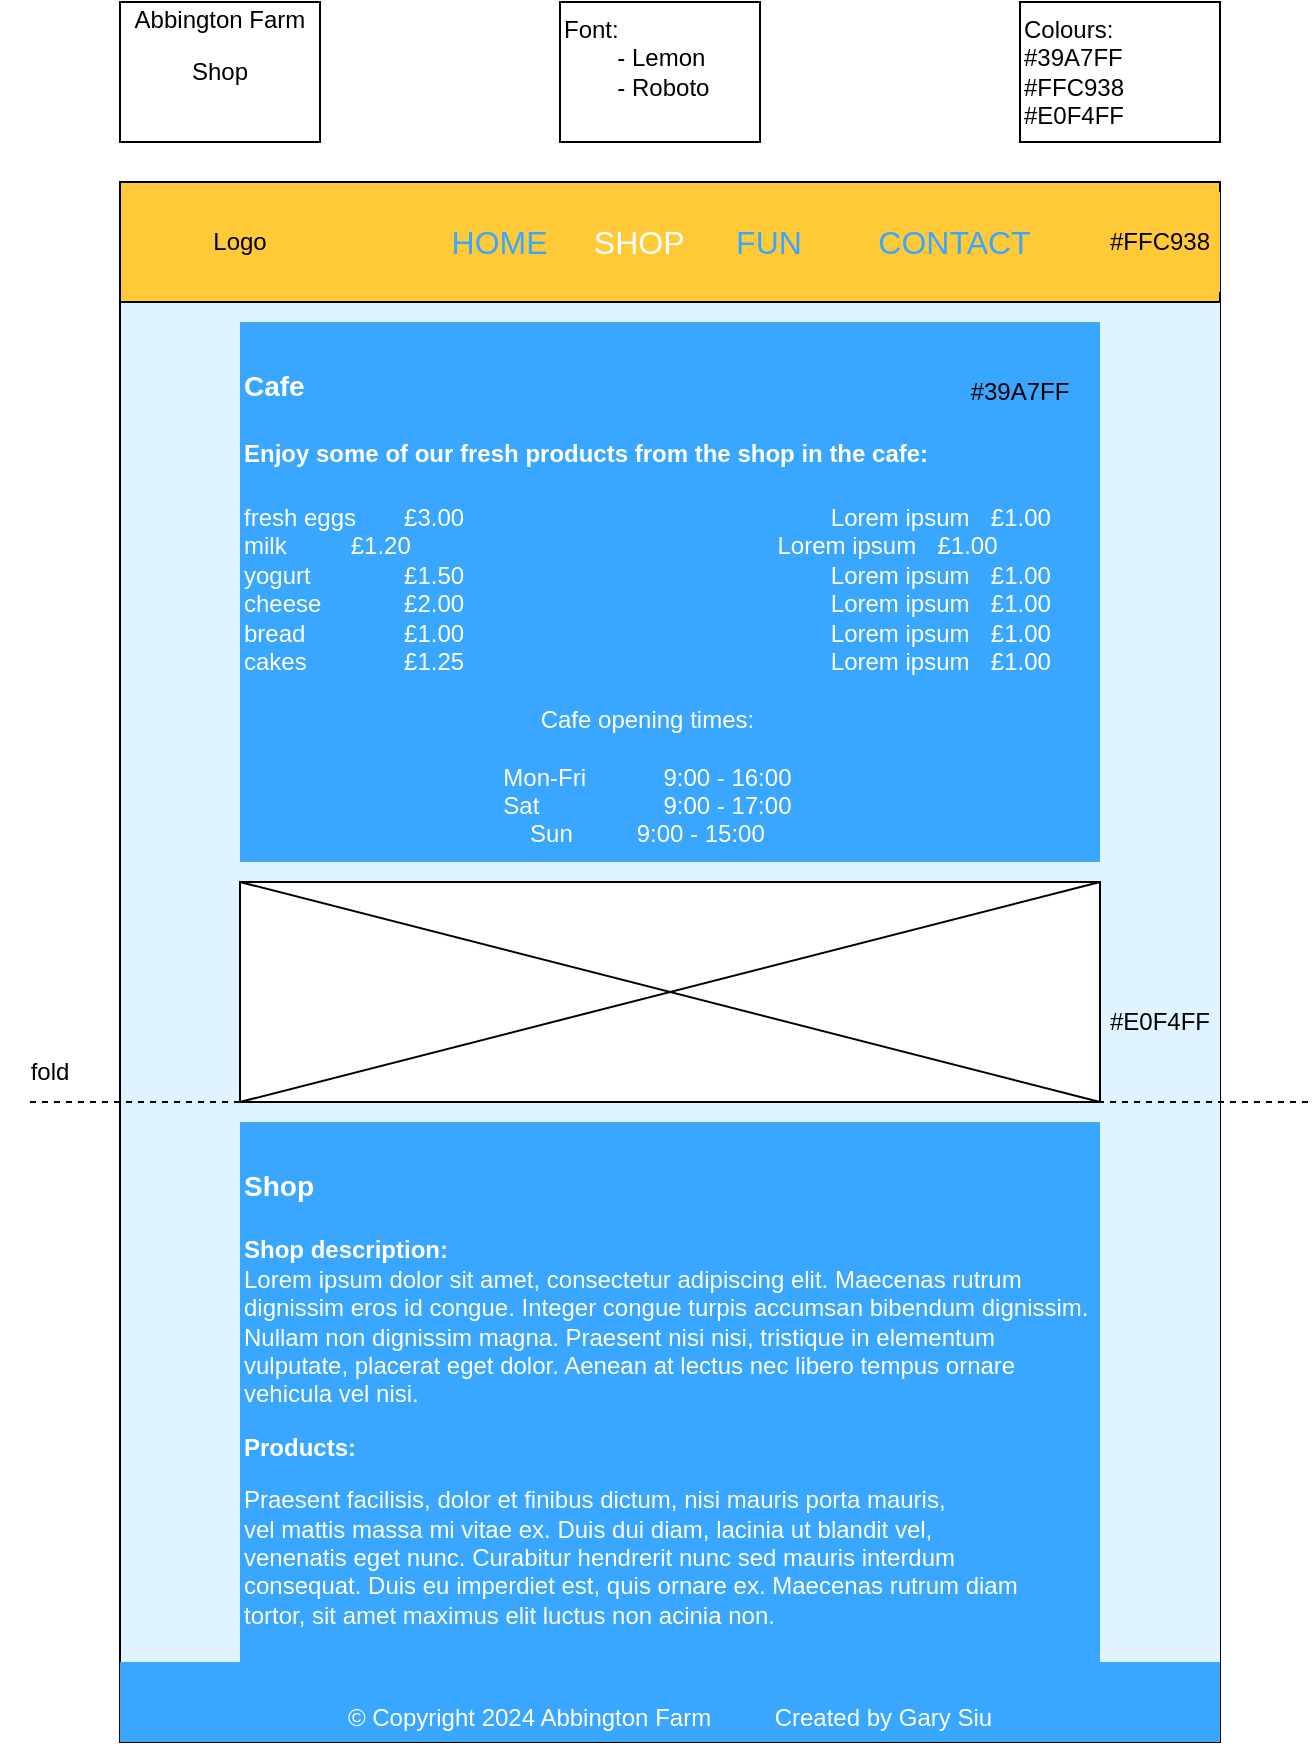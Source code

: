 <mxfile version="23.1.6" type="device">
  <diagram name="Page-1" id="TmDt9XGM6VzQtZlpyaEq">
    <mxGraphModel dx="617" dy="1153" grid="1" gridSize="10" guides="1" tooltips="1" connect="1" arrows="1" fold="1" page="1" pageScale="1" pageWidth="827" pageHeight="1169" math="0" shadow="0">
      <root>
        <mxCell id="0" />
        <mxCell id="1" parent="0" />
        <mxCell id="0ws95KaB-2t9atwoKgnw-23" value="" style="rounded=0;whiteSpace=wrap;html=1;fillColor=#E0F4FF;" parent="1" vertex="1">
          <mxGeometry x="100" y="220" width="550" height="720" as="geometry" />
        </mxCell>
        <mxCell id="0ws95KaB-2t9atwoKgnw-8" value="#E0F4FF" style="rounded=0;whiteSpace=wrap;html=1;strokeColor=none;fillColor=#E0F4FF;" parent="1" vertex="1">
          <mxGeometry x="590" y="220" width="60" height="720" as="geometry" />
        </mxCell>
        <mxCell id="0ws95KaB-2t9atwoKgnw-9" value="&lt;div align=&quot;left&quot; style=&quot;font-size: 16px;&quot;&gt;&lt;font color=&quot;#39a7ff&quot; style=&quot;font-size: 16px;&quot;&gt;&lt;span style=&quot;white-space: pre;&quot;&gt;&#x9;&lt;/span&gt;&lt;span style=&quot;white-space: pre;&quot;&gt;&#x9;HOME&lt;/span&gt;&lt;/font&gt;&lt;font color=&quot;#39a7ff&quot; style=&quot;font-size: 16px;&quot;&gt; &lt;span style=&quot;white-space: pre;&quot;&gt;&#x9;&lt;/span&gt;&lt;/font&gt;&lt;font color=&quot;#ffffff&quot;&gt;SHOP&lt;/font&gt;&lt;font color=&quot;#ffffff&quot; style=&quot;font-size: 16px;&quot;&gt; &lt;span style=&quot;white-space: pre;&quot;&gt;&#x9;&lt;/span&gt;&lt;/font&gt;&lt;font color=&quot;#39a7ff&quot;&gt;FUN&lt;/font&gt;&lt;font color=&quot;#39a7ff&quot; style=&quot;font-size: 16px;&quot;&gt; &lt;span style=&quot;white-space: pre;&quot;&gt;&#x9;CONTACT&lt;/span&gt;&lt;br style=&quot;font-size: 16px;&quot;&gt;&lt;/font&gt;&lt;/div&gt;" style="rounded=0;whiteSpace=wrap;html=1;fillColor=#FFC938;fontSize=16;fontColor=#416D19;" parent="1" vertex="1">
          <mxGeometry x="100" y="160" width="550" height="60" as="geometry" />
        </mxCell>
        <mxCell id="0ws95KaB-2t9atwoKgnw-10" value="Logo" style="rounded=0;whiteSpace=wrap;html=1;strokeColor=none;fillColor=none;" parent="1" vertex="1">
          <mxGeometry x="100" y="160" width="120" height="60" as="geometry" />
        </mxCell>
        <mxCell id="0ws95KaB-2t9atwoKgnw-19" value="&lt;font color=&quot;#ffffff&quot; size=&quot;1&quot;&gt;&lt;b style=&quot;font-size: 14px;&quot;&gt;&lt;br&gt;Cafe&lt;br&gt;&lt;br&gt;&lt;/b&gt;&lt;/font&gt;&lt;font color=&quot;#ffffff&quot;&gt;&lt;b&gt;Enjoy some of our fresh products from the shop in the cafe:&lt;/b&gt;&lt;font size=&quot;1&quot;&gt;&lt;b style=&quot;font-size: 14px;&quot;&gt;&lt;br&gt;&lt;br&gt;&lt;/b&gt;&lt;/font&gt;fresh eggs&lt;span style=&quot;white-space: pre;&quot;&gt;&#x9;&lt;/span&gt;£3.00&lt;span style=&quot;white-space: pre;&quot;&gt;&#x9;&lt;/span&gt;&lt;span style=&quot;white-space: pre;&quot;&gt;&#x9;&lt;/span&gt;&lt;span style=&quot;white-space: pre;&quot;&gt;&#x9;&lt;/span&gt;&lt;span style=&quot;white-space: pre;&quot;&gt;&#x9;&lt;/span&gt;&lt;span style=&quot;white-space: pre;&quot;&gt;&#x9;&lt;/span&gt;&lt;span style=&quot;white-space: pre;&quot;&gt;&#x9;&lt;/span&gt;&lt;span style=&quot;white-space: pre;&quot;&gt;&#x9;&lt;/span&gt;Lorem ipsum&lt;span style=&quot;white-space: pre;&quot;&gt;&#x9;&lt;/span&gt;£1.00 &lt;br&gt;milk&lt;span style=&quot;white-space: pre;&quot;&gt;&#x9;&lt;/span&gt;&lt;span style=&quot;white-space: pre;&quot;&gt;&#x9;&lt;/span&gt;£1.20&lt;span style=&quot;white-space: pre;&quot;&gt;&#x9;&lt;/span&gt;&lt;span style=&quot;white-space: pre;&quot;&gt;&#x9;&lt;/span&gt;&lt;span style=&quot;white-space: pre;&quot;&gt;&#x9;&lt;/span&gt;&lt;span style=&quot;white-space: pre;&quot;&gt;&#x9;&lt;/span&gt;&lt;span style=&quot;white-space: pre;&quot;&gt;&#x9;&lt;/span&gt;&lt;span style=&quot;white-space: pre;&quot;&gt;&#x9;&lt;/span&gt;&lt;span style=&quot;white-space: pre;&quot;&gt;&#x9;Lorem ipsum&lt;span style=&quot;white-space: pre;&quot;&gt;&#x9;&lt;/span&gt;£1.00&lt;/span&gt;&lt;br&gt;yogurt&lt;span style=&quot;white-space: pre;&quot;&gt;&#x9;&lt;/span&gt;&lt;span style=&quot;white-space: pre;&quot;&gt;&#x9;&lt;/span&gt;£1.50&lt;span style=&quot;white-space: pre;&quot;&gt;&#x9;&lt;/span&gt;&lt;span style=&quot;white-space: pre;&quot;&gt;&#x9;&lt;/span&gt;&lt;span style=&quot;white-space: pre;&quot;&gt;&#x9;&lt;/span&gt;&lt;span style=&quot;white-space: pre;&quot;&gt;&#x9;&lt;/span&gt;&lt;span style=&quot;white-space: pre;&quot;&gt;&#x9;&lt;/span&gt;&lt;span style=&quot;white-space: pre;&quot;&gt;&#x9;&lt;/span&gt;&lt;span style=&quot;white-space: pre;&quot;&gt;&#x9;&lt;/span&gt;Lorem ipsum&lt;span style=&quot;white-space: pre;&quot;&gt;&#x9;&lt;/span&gt;£1.00&lt;br&gt;cheese&lt;span style=&quot;white-space: pre;&quot;&gt;&#x9;&lt;/span&gt;&lt;span style=&quot;white-space: pre;&quot;&gt;&#x9;&lt;/span&gt;£2.00&lt;span style=&quot;white-space: pre;&quot;&gt;&#x9;&lt;/span&gt;&lt;span style=&quot;white-space: pre;&quot;&gt;&#x9;&lt;/span&gt;&lt;span style=&quot;white-space: pre;&quot;&gt;&#x9;&lt;/span&gt;&lt;span style=&quot;white-space: pre;&quot;&gt;&#x9;&lt;/span&gt;&lt;span style=&quot;white-space: pre;&quot;&gt;&#x9;&lt;/span&gt;&lt;span style=&quot;white-space: pre;&quot;&gt;&#x9;&lt;/span&gt;&lt;span style=&quot;white-space: pre;&quot;&gt;&#x9;&lt;/span&gt;Lorem ipsum&lt;span style=&quot;white-space: pre;&quot;&gt;&#x9;&lt;/span&gt;£1.00&lt;br&gt;bread&lt;span style=&quot;white-space: pre;&quot;&gt;&#x9;&lt;/span&gt;&lt;span style=&quot;white-space: pre;&quot;&gt;&#x9;&lt;/span&gt;£1.00&lt;span style=&quot;white-space: pre;&quot;&gt;&#x9;&lt;/span&gt;&lt;span style=&quot;white-space: pre;&quot;&gt;&#x9;&lt;/span&gt;&lt;span style=&quot;white-space: pre;&quot;&gt;&#x9;&lt;/span&gt;&lt;span style=&quot;white-space: pre;&quot;&gt;&#x9;&lt;/span&gt;&lt;span style=&quot;white-space: pre;&quot;&gt;&#x9;&lt;/span&gt;&lt;span style=&quot;white-space: pre;&quot;&gt;&#x9;&lt;/span&gt;&lt;span style=&quot;white-space: pre;&quot;&gt;&#x9;&lt;/span&gt;Lorem ipsum&lt;span style=&quot;white-space: pre;&quot;&gt;&#x9;&lt;/span&gt;£1.00&lt;br&gt;cakes&lt;span style=&quot;white-space: pre;&quot;&gt;&#x9;&lt;/span&gt;&lt;span style=&quot;white-space: pre;&quot;&gt;&#x9;&lt;/span&gt;£1.25&lt;span style=&quot;white-space: pre;&quot;&gt;&#x9;&lt;/span&gt;&lt;span style=&quot;white-space: pre;&quot;&gt;&#x9;&lt;/span&gt;&lt;span style=&quot;white-space: pre;&quot;&gt;&#x9;&lt;/span&gt;&lt;span style=&quot;white-space: pre;&quot;&gt;&#x9;&lt;/span&gt;&lt;span style=&quot;white-space: pre;&quot;&gt;&#x9;&lt;/span&gt;&lt;span style=&quot;white-space: pre;&quot;&gt;&#x9;&lt;/span&gt;&lt;span style=&quot;white-space: pre;&quot;&gt;&#x9;&lt;/span&gt;Lorem ipsum&lt;span style=&quot;white-space: pre;&quot;&gt;&#x9;&lt;/span&gt;£1.00&lt;br&gt;&lt;br&gt;&lt;/font&gt;&lt;div align=&quot;center&quot;&gt;&lt;font color=&quot;#ffffff&quot;&gt;Cafe opening times:&lt;br&gt;&lt;br&gt;Mon-Fri&lt;span style=&quot;white-space: pre;&quot;&gt;&#x9;&lt;/span&gt;&lt;span style=&quot;white-space: pre;&quot;&gt;&#x9;&lt;/span&gt;9:00 - 16:00&lt;br&gt;Sat&lt;span style=&quot;white-space: pre;&quot;&gt;&#x9;&lt;/span&gt;&lt;span style=&quot;white-space: pre;&quot;&gt;&#x9;&lt;/span&gt;&lt;span style=&quot;white-space: pre;&quot;&gt;&#x9;&lt;/span&gt;9:00 - 17:00&lt;br&gt;Sun&lt;span style=&quot;white-space: pre;&quot;&gt;&#x9;&lt;/span&gt;&lt;span style=&quot;white-space: pre;&quot;&gt;&#x9;&lt;/span&gt;9:00 - 15:00&lt;br&gt;&lt;/font&gt;&lt;/div&gt;&lt;font color=&quot;#ffffff&quot;&gt;&lt;br&gt;&lt;/font&gt;&lt;div&gt;&lt;font color=&quot;#ffffff&quot;&gt;&lt;br&gt;&lt;/font&gt;&lt;/div&gt;" style="rounded=0;whiteSpace=wrap;html=1;verticalAlign=top;align=left;fillColor=#39A7FF;strokeColor=none;" parent="1" vertex="1">
          <mxGeometry x="160" y="230" width="430" height="270" as="geometry" />
        </mxCell>
        <mxCell id="0ws95KaB-2t9atwoKgnw-25" value="#FFC938" style="rounded=0;whiteSpace=wrap;html=1;fillColor=#FFC938;strokeColor=none;" parent="1" vertex="1">
          <mxGeometry x="590" y="165" width="60" height="50" as="geometry" />
        </mxCell>
        <mxCell id="0ws95KaB-2t9atwoKgnw-27" value="" style="rounded=0;whiteSpace=wrap;html=1;" parent="1" vertex="1">
          <mxGeometry x="160" y="510" width="430" height="110" as="geometry" />
        </mxCell>
        <mxCell id="0ws95KaB-2t9atwoKgnw-28" value="" style="endArrow=none;html=1;rounded=0;exitX=0;exitY=0;exitDx=0;exitDy=0;entryX=1;entryY=1;entryDx=0;entryDy=0;" parent="1" source="0ws95KaB-2t9atwoKgnw-27" target="0ws95KaB-2t9atwoKgnw-27" edge="1">
          <mxGeometry width="50" height="50" relative="1" as="geometry">
            <mxPoint x="340" y="510" as="sourcePoint" />
            <mxPoint x="390" y="460" as="targetPoint" />
          </mxGeometry>
        </mxCell>
        <mxCell id="0ws95KaB-2t9atwoKgnw-29" value="" style="endArrow=none;html=1;rounded=0;exitX=0;exitY=1;exitDx=0;exitDy=0;entryX=1;entryY=0;entryDx=0;entryDy=0;" parent="1" source="0ws95KaB-2t9atwoKgnw-27" target="0ws95KaB-2t9atwoKgnw-27" edge="1">
          <mxGeometry width="50" height="50" relative="1" as="geometry">
            <mxPoint x="90.0" y="600" as="sourcePoint" />
            <mxPoint x="530" y="610" as="targetPoint" />
          </mxGeometry>
        </mxCell>
        <mxCell id="0ws95KaB-2t9atwoKgnw-32" value="" style="endArrow=none;dashed=1;html=1;rounded=0;" parent="1" edge="1">
          <mxGeometry width="50" height="50" relative="1" as="geometry">
            <mxPoint x="55" y="620" as="sourcePoint" />
            <mxPoint x="695" y="620" as="targetPoint" />
          </mxGeometry>
        </mxCell>
        <mxCell id="0ws95KaB-2t9atwoKgnw-33" value="fold" style="rounded=0;whiteSpace=wrap;html=1;strokeColor=none;fillColor=none;" parent="1" vertex="1">
          <mxGeometry x="40" y="590" width="50" height="30" as="geometry" />
        </mxCell>
        <mxCell id="LlhT0cMFiizDyWCZ6gN1-1" value="#39A7FF" style="rounded=0;whiteSpace=wrap;html=1;fillColor=#39A7FF;strokeColor=none;" parent="1" vertex="1">
          <mxGeometry x="520" y="240" width="60" height="50" as="geometry" />
        </mxCell>
        <mxCell id="0ws95KaB-2t9atwoKgnw-30" value="&lt;font color=&quot;#ffffff&quot; size=&quot;1&quot;&gt;&lt;b style=&quot;font-size: 14px;&quot;&gt;&lt;br&gt;Shop&lt;br&gt;&lt;br&gt;&lt;/b&gt;&lt;/font&gt;&lt;font color=&quot;#ffffff&quot;&gt;&lt;b&gt;Shop description:&lt;br&gt;&lt;/b&gt;&lt;/font&gt;&lt;div id=&quot;lipsum&quot;&gt;&lt;font color=&quot;#ffffff&quot;&gt;Lorem ipsum dolor sit amet, consectetur adipiscing elit. Maecenas rutrum dignissim eros id congue. Integer congue turpis accumsan bibendum dignissim. Nullam non dignissim magna. Praesent nisi nisi, tristique in elementum vulputate, placerat eget dolor. Aenean at lectus nec libero tempus ornare vehicula vel nisi. &lt;br&gt;&lt;/font&gt;&lt;p&gt;&lt;font color=&quot;#ffffff&quot;&gt;&lt;b&gt;Products:&lt;/b&gt;&lt;/font&gt;&lt;/p&gt;&lt;p&gt;&lt;font color=&quot;#ffffff&quot;&gt;Praesent facilisis, dolor et finibus dictum, nisi mauris porta mauris, &lt;br&gt;vel mattis massa mi vitae ex. Duis dui diam, lacinia ut blandit vel, &lt;br&gt;venenatis eget nunc. Curabitur hendrerit nunc sed mauris interdum &lt;br&gt;consequat. Duis eu imperdiet est, quis ornare ex. Maecenas rutrum diam &lt;br&gt;tortor, sit amet maximus elit luctus non acinia non. &lt;br&gt;&lt;/font&gt;&lt;/p&gt;&lt;/div&gt;&lt;font color=&quot;#ffffff&quot;&gt;&lt;br&gt;&lt;br&gt;&lt;/font&gt;&lt;div&gt;&lt;font color=&quot;#ffffff&quot;&gt;&lt;br&gt;&lt;/font&gt;&lt;/div&gt;" style="rounded=0;whiteSpace=wrap;html=1;verticalAlign=top;align=left;fillColor=#39A7FF;strokeColor=none;" parent="1" vertex="1">
          <mxGeometry x="160" y="630" width="430" height="270" as="geometry" />
        </mxCell>
        <mxCell id="0lf-IBoPSggxNzyNt4II-1" value="Font:&lt;br&gt;&lt;span style=&quot;white-space: pre;&quot;&gt;&#x9;&lt;/span&gt;- Lemon&lt;br&gt;&lt;span style=&quot;white-space: pre;&quot;&gt;&#x9;&lt;/span&gt;- Roboto" style="rounded=0;whiteSpace=wrap;html=1;align=left;verticalAlign=top;fontStyle=0" parent="1" vertex="1">
          <mxGeometry x="320" y="70" width="100" height="70" as="geometry" />
        </mxCell>
        <mxCell id="0lf-IBoPSggxNzyNt4II-2" value="Colours:&lt;span style=&quot;&quot;&gt; &lt;br&gt;#39A7FF&lt;/span&gt;&lt;br&gt;#FFC938&lt;br&gt;#E0F4FF" style="rounded=0;whiteSpace=wrap;html=1;align=left;verticalAlign=top;fontStyle=0" parent="1" vertex="1">
          <mxGeometry x="550" y="70" width="100" height="70" as="geometry" />
        </mxCell>
        <mxCell id="0lf-IBoPSggxNzyNt4II-3" value="" style="group" parent="1" vertex="1" connectable="0">
          <mxGeometry x="100" y="70" width="100" height="70" as="geometry" />
        </mxCell>
        <mxCell id="0lf-IBoPSggxNzyNt4II-4" value="Shop" style="rounded=0;whiteSpace=wrap;html=1;align=center;verticalAlign=middle;" parent="0lf-IBoPSggxNzyNt4II-3" vertex="1">
          <mxGeometry width="100" height="70" as="geometry" />
        </mxCell>
        <mxCell id="0lf-IBoPSggxNzyNt4II-5" value="Abbington Farm" style="rounded=0;whiteSpace=wrap;html=1;strokeColor=none;fillColor=none;" parent="0lf-IBoPSggxNzyNt4II-3" vertex="1">
          <mxGeometry x="5" width="90" height="17.5" as="geometry" />
        </mxCell>
        <mxCell id="Jr-u3rOe_BaHlFGykeyt-1" value="&lt;font&gt;&lt;br&gt;&lt;/font&gt;&lt;p&gt;&lt;font&gt;© Copyright 2024 Abbington Farm&lt;span style=&quot;white-space: pre;&quot;&gt;&#x9;&lt;/span&gt;&lt;span style=&quot;white-space: pre;&quot;&gt;&#x9;&lt;/span&gt;Created by Gary Siu&lt;br&gt;&lt;/font&gt;&lt;/p&gt;" style="rounded=0;whiteSpace=wrap;html=1;verticalAlign=middle;align=center;fillColor=#39A7FF;strokeColor=none;fontColor=#FFFFFF;" vertex="1" parent="1">
          <mxGeometry x="100" y="900" width="550" height="40" as="geometry" />
        </mxCell>
      </root>
    </mxGraphModel>
  </diagram>
</mxfile>
